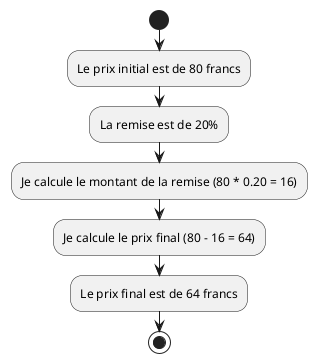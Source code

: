 @startuml
start
:Le prix initial est de 80 francs;
:La remise est de 20%;
:Je calcule le montant de la remise (80 * 0.20 = 16);
:Je calcule le prix final (80 - 16 = 64);
:Le prix final est de 64 francs;
stop
@enduml

